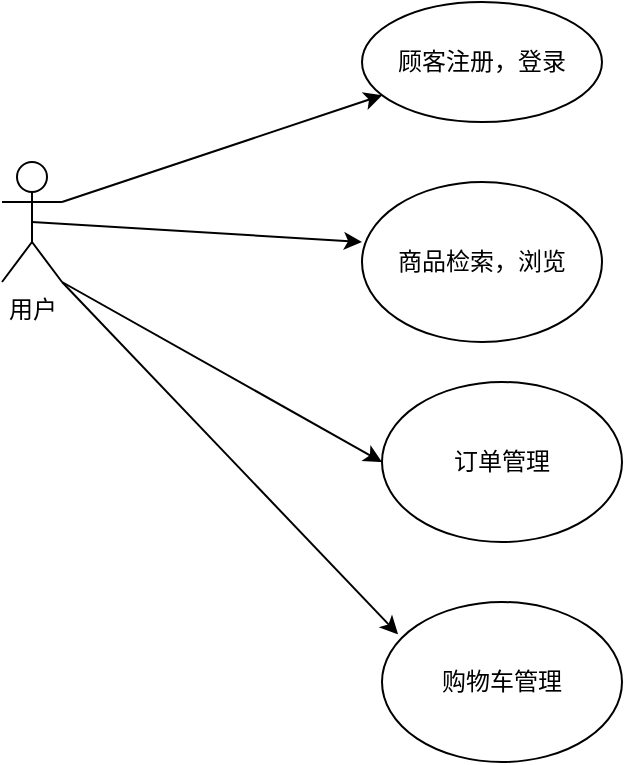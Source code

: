 <mxfile version="15.9.3" type="github">
  <diagram id="1ZVU6cOuOISngvRTeESr" name="第 1 页">
    <mxGraphModel dx="1066" dy="531" grid="0" gridSize="10" guides="1" tooltips="1" connect="1" arrows="1" fold="1" page="1" pageScale="1" pageWidth="827" pageHeight="1169" math="0" shadow="0">
      <root>
        <mxCell id="0" />
        <mxCell id="1" parent="0" />
        <mxCell id="1FUzb9S9LFsmY7rsUdcl-3" value="" style="rounded=0;orthogonalLoop=1;jettySize=auto;html=1;" edge="1" parent="1" target="1FUzb9S9LFsmY7rsUdcl-2">
          <mxGeometry relative="1" as="geometry">
            <mxPoint x="180" y="180" as="sourcePoint" />
            <Array as="points" />
          </mxGeometry>
        </mxCell>
        <mxCell id="1FUzb9S9LFsmY7rsUdcl-9" style="edgeStyle=none;rounded=0;orthogonalLoop=1;jettySize=auto;html=1;exitX=0.5;exitY=0.5;exitDx=0;exitDy=0;exitPerimeter=0;entryX=0;entryY=0.375;entryDx=0;entryDy=0;entryPerimeter=0;" edge="1" parent="1" source="1FUzb9S9LFsmY7rsUdcl-1" target="1FUzb9S9LFsmY7rsUdcl-6">
          <mxGeometry relative="1" as="geometry" />
        </mxCell>
        <mxCell id="1FUzb9S9LFsmY7rsUdcl-12" style="edgeStyle=none;rounded=0;orthogonalLoop=1;jettySize=auto;html=1;exitX=1;exitY=1;exitDx=0;exitDy=0;exitPerimeter=0;entryX=0;entryY=0.5;entryDx=0;entryDy=0;" edge="1" parent="1" source="1FUzb9S9LFsmY7rsUdcl-1" target="1FUzb9S9LFsmY7rsUdcl-10">
          <mxGeometry relative="1" as="geometry" />
        </mxCell>
        <mxCell id="1FUzb9S9LFsmY7rsUdcl-15" style="edgeStyle=none;rounded=0;orthogonalLoop=1;jettySize=auto;html=1;exitX=1;exitY=1;exitDx=0;exitDy=0;exitPerimeter=0;entryX=0.067;entryY=0.202;entryDx=0;entryDy=0;entryPerimeter=0;" edge="1" parent="1" source="1FUzb9S9LFsmY7rsUdcl-1" target="1FUzb9S9LFsmY7rsUdcl-13">
          <mxGeometry relative="1" as="geometry" />
        </mxCell>
        <mxCell id="1FUzb9S9LFsmY7rsUdcl-1" value="用户" style="shape=umlActor;verticalLabelPosition=bottom;verticalAlign=top;html=1;outlineConnect=0;" vertex="1" parent="1">
          <mxGeometry x="150" y="160" width="30" height="60" as="geometry" />
        </mxCell>
        <mxCell id="1FUzb9S9LFsmY7rsUdcl-2" value="顾客注册，登录" style="ellipse;whiteSpace=wrap;html=1;verticalAlign=middle;" vertex="1" parent="1">
          <mxGeometry x="330" y="80" width="120" height="60" as="geometry" />
        </mxCell>
        <mxCell id="1FUzb9S9LFsmY7rsUdcl-6" value="商品检索，浏览" style="ellipse;whiteSpace=wrap;html=1;" vertex="1" parent="1">
          <mxGeometry x="330" y="170" width="120" height="80" as="geometry" />
        </mxCell>
        <mxCell id="1FUzb9S9LFsmY7rsUdcl-10" value="订单管理" style="ellipse;whiteSpace=wrap;html=1;" vertex="1" parent="1">
          <mxGeometry x="340" y="270" width="120" height="80" as="geometry" />
        </mxCell>
        <mxCell id="1FUzb9S9LFsmY7rsUdcl-13" value="购物车管理" style="ellipse;whiteSpace=wrap;html=1;" vertex="1" parent="1">
          <mxGeometry x="340" y="380" width="120" height="80" as="geometry" />
        </mxCell>
      </root>
    </mxGraphModel>
  </diagram>
</mxfile>
